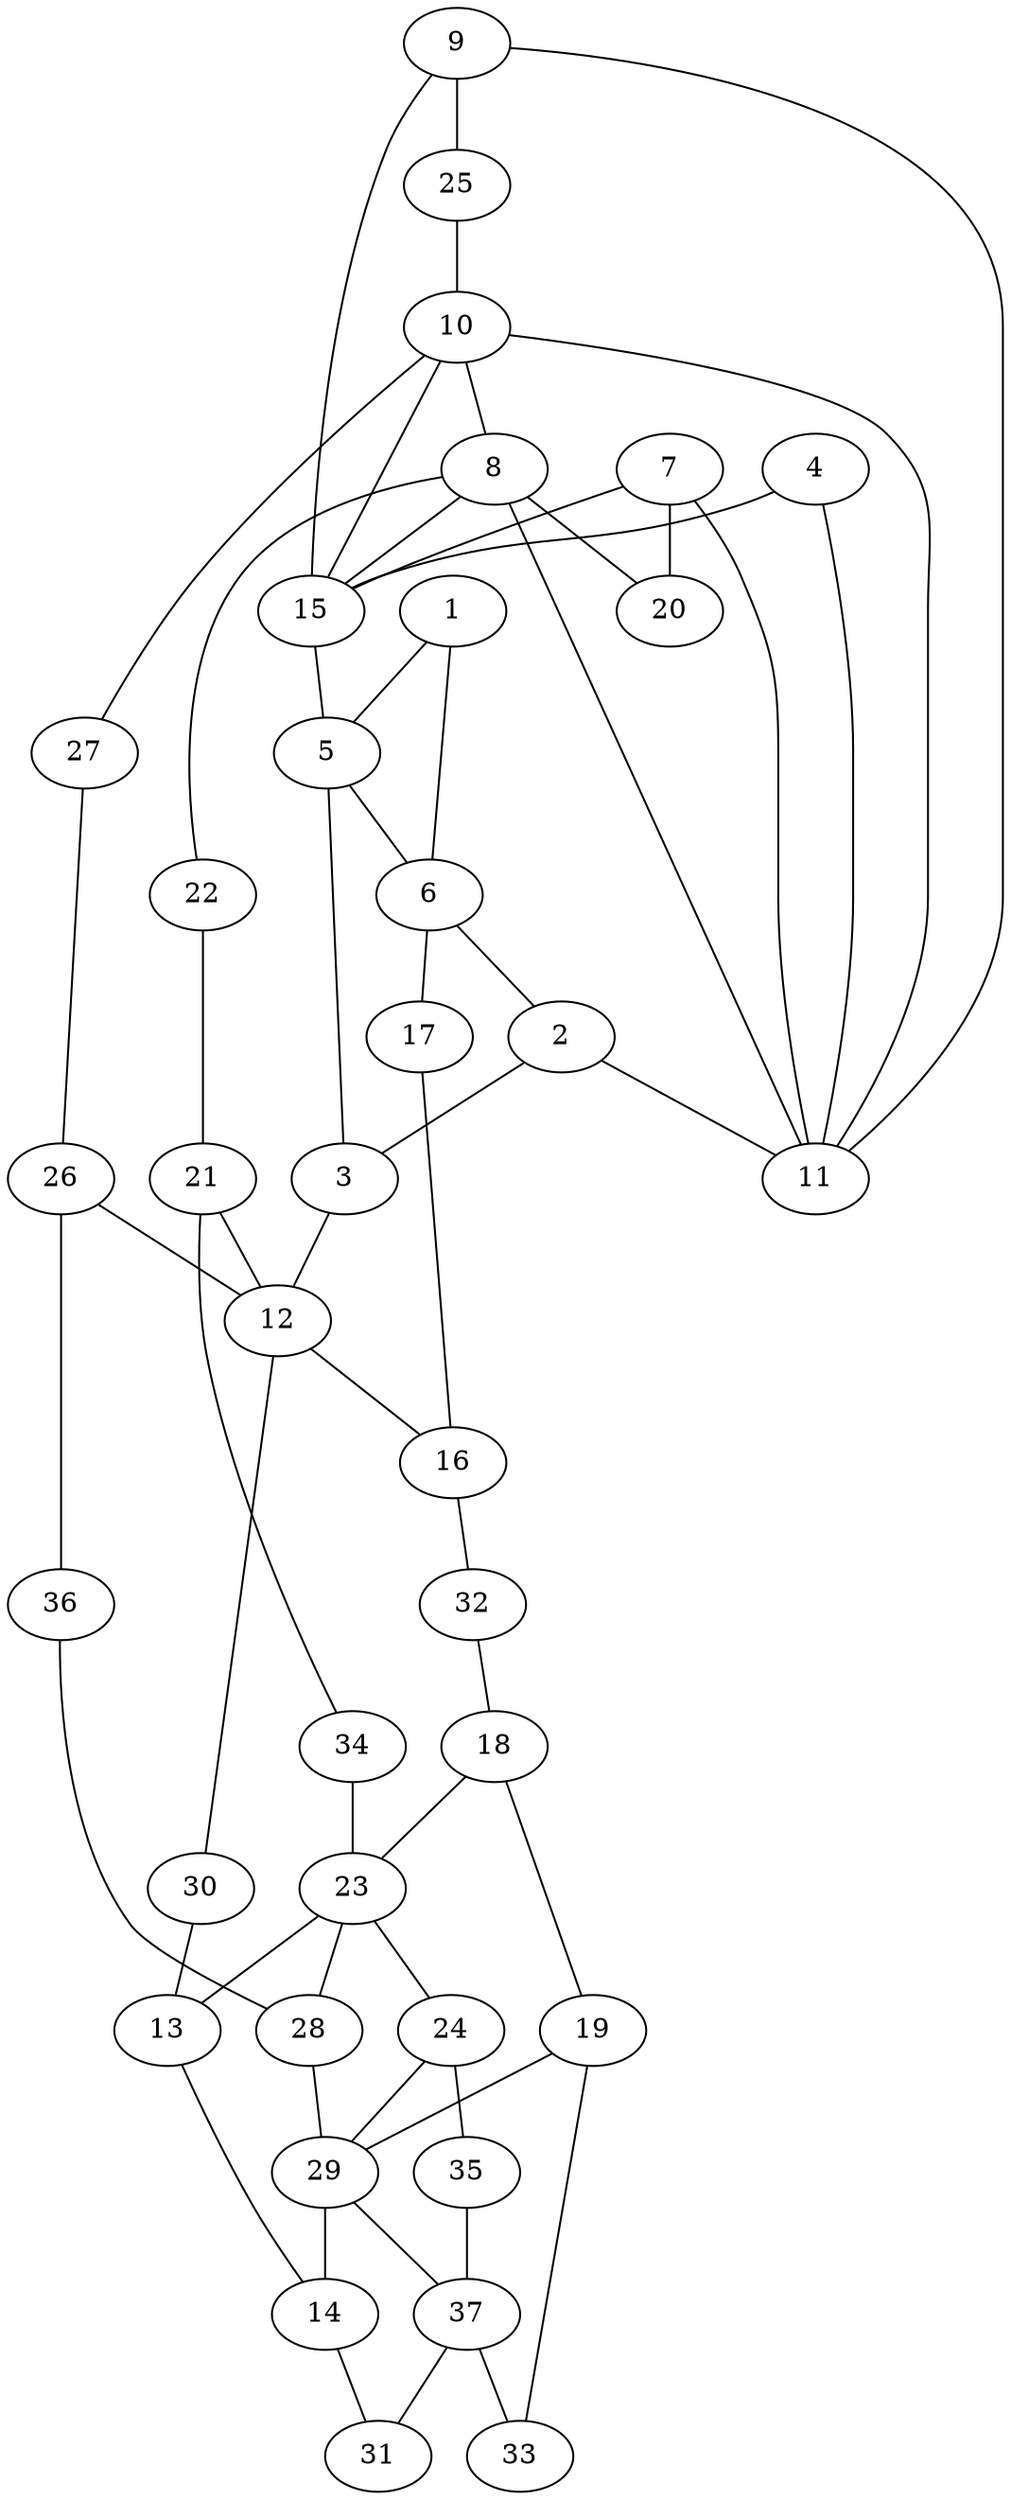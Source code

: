 graph pdb1vpf {
	1	 [aaLength=8,
		sequence=SYCHPIET,
		type=0];
	5	 [aaLength=4,
		sequence=EIEY,
		type=0];
	1 -- 5	 [distance0="23.83474",
		frequency=1,
		type0=2];
	6	 [aaLength=5,
		sequence=FKPSC,
		type=0];
	1 -- 6	 [distance0="28.578",
		frequency=1,
		type0=3];
	2	 [aaLength=4,
		sequence=EIEY,
		type=0];
	3	 [aaLength=3,
		sequence=FKP,
		type=0];
	2 -- 3	 [distance0="6.79074",
		distance1="1.0",
		frequency=2,
		type0=1,
		type1=4];
	11	 [aaLength=8,
		sequence=DIFQEYPD,
		type=1];
	2 -- 11	 [distance0="20.25555",
		frequency=1,
		type0=3];
	3 -- 5	 [distance0="19.25194",
		frequency=1,
		type0=2];
	12	 [aaLength=8,
		sequence=GGCCNDEG,
		type=1];
	3 -- 12	 [distance0="8.0",
		frequency=1,
		type0=4];
	4	 [aaLength=8,
		sequence=SYCHPIET,
		type=0];
	4 -- 11	 [distance0="12.83585",
		frequency=1,
		type0=2];
	15	 [aaLength=8,
		sequence=DIFQEYPD,
		type=1];
	4 -- 15	 [distance0="12.83585",
		distance1="2.0",
		frequency=2,
		type0=3,
		type1=4];
	5 -- 6	 [distance0="6.240116",
		distance1="1.0",
		frequency=2,
		type0=1,
		type1=4];
	6 -- 2	 [distance0="21.64926",
		frequency=1,
		type0=3];
	17	 [aaLength=3,
		sequence=PLM,
		type=1];
	6 -- 17	 [distance0="1.0",
		frequency=1,
		type0=4];
	7	 [aaLength=8,
		sequence=SYCHPIET,
		type=0];
	7 -- 11	 [distance0="23.38836",
		frequency=1,
		type0=1];
	7 -- 15	 [distance0="23.38836",
		frequency=1,
		type0=2];
	20	 [aaLength=8,
		sequence=DIFQEYPD,
		type=1];
	7 -- 20	 [distance0="23.38836",
		distance1="2.0",
		frequency=2,
		type0=3,
		type1=4];
	8	 [aaLength=4,
		sequence=EIEY,
		type=0];
	8 -- 11	 [distance0="12.29913",
		frequency=1,
		type0=1];
	8 -- 15	 [distance0="12.29913",
		frequency=1,
		type0=2];
	8 -- 20	 [distance0="12.29913",
		frequency=1,
		type0=3];
	22	 [aaLength=3,
		sequence=PLM,
		type=1];
	8 -- 22	 [distance0="7.0",
		frequency=1,
		type0=4];
	9	 [aaLength=8,
		sequence=SYCHPIET,
		type=0];
	9 -- 11	 [distance0="12.42597",
		frequency=1,
		type0=2];
	9 -- 15	 [distance0="12.42597",
		frequency=1,
		type0=3];
	25	 [aaLength=8,
		sequence=DIFQEYPD,
		type=1];
	9 -- 25	 [distance0="2.0",
		frequency=1,
		type0=4];
	10	 [aaLength=4,
		sequence=EIEY,
		type=0];
	10 -- 8	 [distance0="17.42678",
		frequency=1,
		type0=1];
	10 -- 11	 [distance0="20.32803",
		frequency=1,
		type0=2];
	10 -- 15	 [distance0="20.32803",
		frequency=1,
		type0=3];
	27	 [aaLength=3,
		sequence=PLM,
		type=1];
	10 -- 27	 [distance0="7.0",
		frequency=1,
		type0=4];
	16	 [aaLength=8,
		sequence=GGCCNDEG,
		type=1];
	12 -- 16	 [distance0="0.0",
		frequency=1,
		type0=1];
	30	 [aaLength=7,
		sequence=ESNITMQ,
		type=1];
	12 -- 30	 [distance0="7.0",
		frequency=1,
		type0=4];
	13	 [aaLength=11,
		sequence=IMRIKPHQGQH,
		type=1];
	14	 [aaLength=11,
		sequence=FLQHNKCECRP,
		type=1];
	13 -- 14	 [distance0="5.0",
		frequency=1,
		type0=4];
	31	 [aaLength=6,
		sequence=KD,
		type=1];
	14 -- 31	 [distance0="1.0",
		frequency=1,
		type0=4];
	15 -- 5	 [distance0="0.0",
		frequency=1,
		type0=5];
	32	 [aaLength=7,
		sequence=ESNITMQ,
		type=1];
	16 -- 32	 [distance0="7.0",
		frequency=1,
		type0=4];
	17 -- 16	 [distance0="2.0",
		frequency=1,
		type0=4];
	18	 [aaLength=11,
		sequence=IMRIKPHQGQH,
		type=1];
	19	 [aaLength=11,
		sequence=FLQHNKCECRP,
		type=1];
	18 -- 19	 [distance0="5.0",
		frequency=1,
		type0=4];
	23	 [aaLength=11,
		sequence=IMRIKPHQGQH,
		type=1];
	18 -- 23	 [distance0="0.0",
		frequency=1,
		type0=2];
	29	 [aaLength=11,
		sequence=FLQHNKCECRP,
		type=1];
	19 -- 29	 [distance0="0.0",
		frequency=1,
		type0=2];
	33	 [aaLength=6,
		sequence=KD,
		type=1];
	19 -- 33	 [distance0="1.0",
		frequency=1,
		type0=4];
	21	 [aaLength=8,
		sequence=GGCCNDEG,
		type=1];
	21 -- 12	 [distance0="0.0",
		frequency=1,
		type0=1];
	34	 [aaLength=7,
		sequence=ESNITMQ,
		type=1];
	21 -- 34	 [distance0="7.0",
		frequency=1,
		type0=4];
	22 -- 21	 [distance0="2.0",
		frequency=1,
		type0=4];
	23 -- 13	 [distance0="0.0",
		frequency=1,
		type0=1];
	24	 [aaLength=10,
		sequence=LQHNKCECRP,
		type=1];
	23 -- 24	 [distance0="6.0",
		frequency=1,
		type0=4];
	28	 [aaLength=11,
		sequence=IMRIKPHQGQH,
		type=1];
	23 -- 28	 [distance0="0.0",
		frequency=1,
		type0=3];
	24 -- 29	 [distance0="1.0",
		frequency=1,
		type0=3];
	35	 [aaLength=6,
		sequence=KD,
		type=1];
	24 -- 35	 [distance0="1.0",
		frequency=1,
		type0=4];
	25 -- 10	 [distance0="0.0",
		frequency=1,
		type0=5];
	26	 [aaLength=8,
		sequence=GGCCNDEG,
		type=1];
	26 -- 12	 [distance0="0.0",
		frequency=1,
		type0=1];
	36	 [aaLength=7,
		sequence=ESNITMQ,
		type=1];
	26 -- 36	 [distance0="7.0",
		frequency=1,
		type0=4];
	27 -- 26	 [distance0="2.0",
		frequency=1,
		type0=4];
	28 -- 29	 [distance0="5.0",
		frequency=1,
		type0=4];
	29 -- 14	 [distance0="0.0",
		frequency=1,
		type0=1];
	37	 [aaLength=6,
		sequence=KD,
		type=1];
	29 -- 37	 [distance0="1.0",
		frequency=1,
		type0=4];
	30 -- 13	 [distance0="0.0",
		frequency=1,
		type0=5];
	32 -- 18	 [distance0="0.0",
		frequency=1,
		type0=5];
	34 -- 23	 [distance0="0.0",
		frequency=1,
		type0=5];
	35 -- 37	 [distance0="0.0",
		frequency=1,
		type0=3];
	36 -- 28	 [distance0="0.0",
		frequency=1,
		type0=5];
	37 -- 31	 [distance0="0.0",
		frequency=1,
		type0=1];
	37 -- 33	 [distance0="0.0",
		frequency=1,
		type0=2];
}
